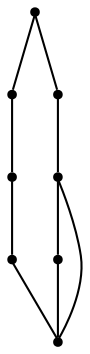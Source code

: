 graph {
  node [shape=point,comment="{\"directed\":false,\"doi\":\"10.1007/978-3-030-04414-5_9\",\"figure\":\"3 (6)\"}"]

  v0 [pos="1057.7445719853533,873.5713000217793"]
  v1 [pos="984.3984797974977,818.5673569468258"]
  v2 [pos="984.3984797974977,928.579312705589"]
  v3 [pos="947.7280249315911,818.5673569468258"]
  v4 [pos="911.0535004069519,818.5673569468258"]
  v5 [pos="911.0535004069519,873.5713000217793"]
  v6 [pos="911.053500406952,928.579312705589"]
  v7 [pos="947.7280249315912,928.579312705589"]

  v0 -- v1 [id="-1",pos="1057.7445719853533,873.5713000217793 984.3984797974977,818.5673569468258 984.3984797974977,818.5673569468258 984.3984797974977,818.5673569468258"]
  v6 -- v7 [id="-2",pos="911.053500406952,928.579312705589 947.7280249315912,928.579312705589 947.7280249315912,928.579312705589 947.7280249315912,928.579312705589"]
  v7 -- v2 [id="-3",pos="947.7280249315912,928.579312705589 984.3984797974977,928.579312705589 984.3984797974977,928.579312705589 984.3984797974977,928.579312705589"]
  v6 -- v5 [id="-4",pos="911.053500406952,928.579312705589 911.0535004069519,873.5713000217793 911.0535004069519,873.5713000217793 911.0535004069519,873.5713000217793"]
  v5 -- v4 [id="-5",pos="911.0535004069519,873.5713000217793 911.0535004069519,818.5673569468258 911.0535004069519,818.5673569468258 911.0535004069519,818.5673569468258"]
  v4 -- v3 [id="-6",pos="911.0535004069519,818.5673569468258 947.7280249315911,818.5673569468258 947.7280249315911,818.5673569468258 947.7280249315911,818.5673569468258"]
  v3 -- v1 [id="-7",pos="947.7280249315911,818.5673569468258 984.3984797974977,818.5673569468258 984.3984797974977,818.5673569468258 984.3984797974977,818.5673569468258"]
  v2 -- v1 [id="-8",pos="984.3984797974977,928.579312705589 984.3984797974977,818.5673569468258 984.3984797974977,818.5673569468258 984.3984797974977,818.5673569468258"]
  v2 -- v0 [id="-9",pos="984.3984797974977,928.579312705589 1057.7445719853533,873.5713000217793 1057.7445719853533,873.5713000217793 1057.7445719853533,873.5713000217793"]
}